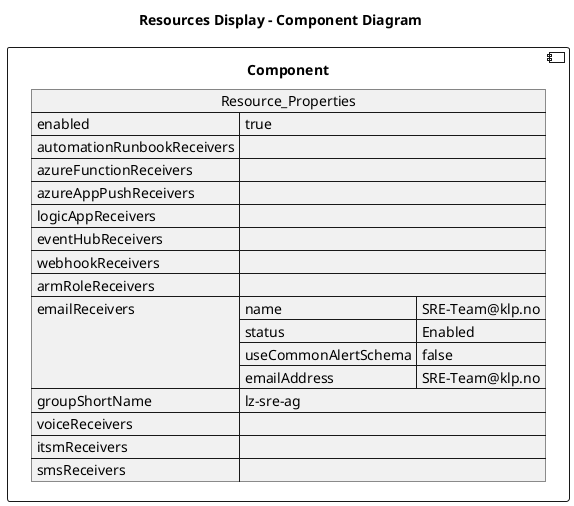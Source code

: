 @startuml

title Resources Display - Component Diagram

component Component {

json  Resource_Properties {
  "enabled": true,
  "automationRunbookReceivers": [],
  "azureFunctionReceivers": [],
  "azureAppPushReceivers": [],
  "logicAppReceivers": [],
  "eventHubReceivers": [],
  "webhookReceivers": [],
  "armRoleReceivers": [],
  "emailReceivers": [
    {
      "name": "SRE-Team@klp.no",
      "status": "Enabled",
      "useCommonAlertSchema": false,
      "emailAddress": "SRE-Team@klp.no"
    }
  ],
  "groupShortName": "lz-sre-ag",
  "voiceReceivers": [],
  "itsmReceivers": [],
  "smsReceivers": []
}
}
@enduml
